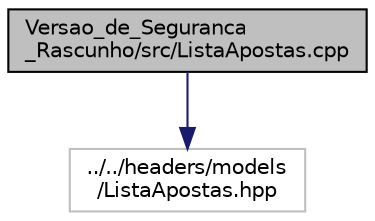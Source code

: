 digraph "Versao_de_Seguranca_Rascunho/src/ListaApostas.cpp"
{
 // LATEX_PDF_SIZE
  edge [fontname="Helvetica",fontsize="10",labelfontname="Helvetica",labelfontsize="10"];
  node [fontname="Helvetica",fontsize="10",shape=record];
  Node1 [label="Versao_de_Seguranca\l_Rascunho/src/ListaApostas.cpp",height=0.2,width=0.4,color="black", fillcolor="grey75", style="filled", fontcolor="black",tooltip=" "];
  Node1 -> Node2 [color="midnightblue",fontsize="10",style="solid",fontname="Helvetica"];
  Node2 [label="../../headers/models\l/ListaApostas.hpp",height=0.2,width=0.4,color="grey75", fillcolor="white", style="filled",tooltip=" "];
}

